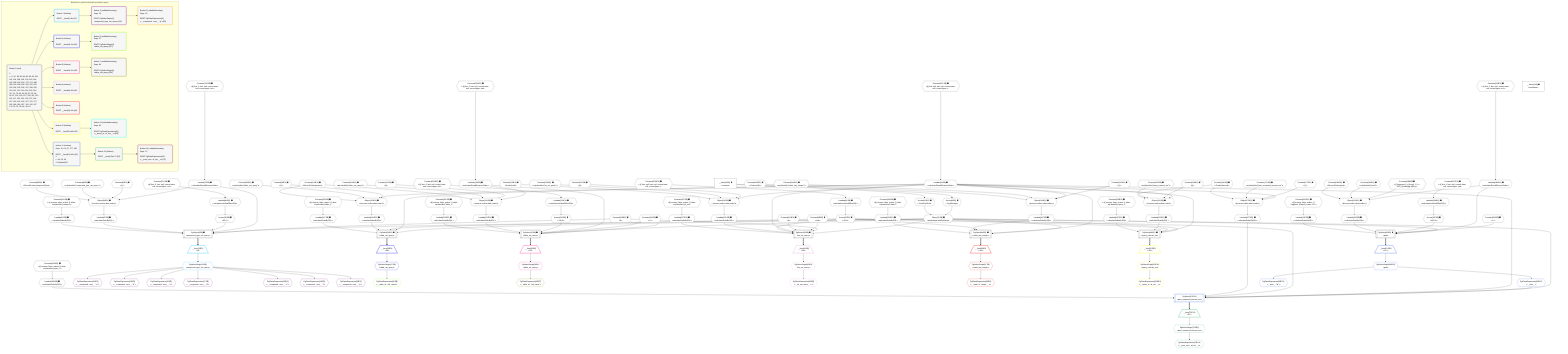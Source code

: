 %%{init: {'themeVariables': { 'fontSize': '12px'}}}%%
graph TD
    classDef path fill:#eee,stroke:#000,color:#000
    classDef plan fill:#fff,stroke-width:1px,color:#000
    classDef itemplan fill:#fff,stroke-width:2px,color:#000
    classDef unbatchedplan fill:#dff,stroke-width:1px,color:#000
    classDef sideeffectplan fill:#fcc,stroke-width:2px,color:#000
    classDef bucket fill:#f6f6f6,color:#000,stroke-width:2px,text-align:left


    %% plan dependencies
    PgSelect39[["PgSelect[39∈0] ➊<br />ᐸint_set_queryᐳ"]]:::plan
    Object11{{"Object[11∈0] ➊<br />ᐸ{pgSettings,withPgClient}ᐳ"}}:::plan
    Constant198{{"Constant[198∈0] ➊<br />ᐸ5ᐳ"}}:::plan
    Constant38{{"Constant[38∈0] ➊<br />ᐸnullᐳ"}}:::plan
    Constant200{{"Constant[200∈0] ➊<br />ᐸ6ᐳ"}}:::plan
    Lambda94{{"Lambda[94∈0] ➊<br />ᐸcalculateShouldReverseOrderᐳ"}}:::plan
    Access97{{"Access[97∈0] ➊<br />ᐸ96.0ᐳ"}}:::plan
    Lambda132{{"Lambda[132∈0] ➊<br />ᐸcalculateOrderBySQLᐳ"}}:::plan
    Lambda137{{"Lambda[137∈0] ➊<br />ᐸcalculateOrderBySQLᐳ"}}:::plan
    Object11 & Constant198 & Constant38 & Constant200 & Lambda94 & Access97 & Lambda132 & Lambda137 --> PgSelect39
    PgSelect31[["PgSelect[31∈0] ➊<br />ᐸtable_set_queryᐳ"]]:::plan
    Constant199{{"Constant[199∈0] ➊<br />ᐸ2ᐳ"}}:::plan
    Lambda109{{"Lambda[109∈0] ➊<br />ᐸcalculateShouldReverseOrderᐳ"}}:::plan
    Access112{{"Access[112∈0] ➊<br />ᐸ111.0ᐳ"}}:::plan
    Lambda117{{"Lambda[117∈0] ➊<br />ᐸcalculateOrderBySQLᐳ"}}:::plan
    Lambda122{{"Lambda[122∈0] ➊<br />ᐸcalculateOrderBySQLᐳ"}}:::plan
    Object11 & Constant199 & Constant199 & Lambda109 & Access112 & Lambda117 & Lambda122 --> PgSelect31
    PgSelect8[["PgSelect[8∈0] ➊<br />ᐸcompound_type_set_queryᐳ"]]:::plan
    Lambda78{{"Lambda[78∈0] ➊<br />ᐸcalculateShouldReverseOrderᐳ"}}:::plan
    Access82{{"Access[82∈0] ➊<br />ᐸ81.0ᐳ"}}:::plan
    Lambda87{{"Lambda[87∈0] ➊<br />ᐸcalculateOrderBySQLᐳ"}}:::plan
    Lambda92{{"Lambda[92∈0] ➊<br />ᐸcalculateOrderBySQLᐳ"}}:::plan
    Object11 & Constant198 & Lambda78 & Access82 & Lambda87 & Lambda92 --> PgSelect8
    PgSelect61[["PgSelect[61∈0] ➊<br />ᐸpostᐳ"]]:::plan
    Constant203{{"Constant[203∈0] ➊<br />ᐸ1ᐳ"}}:::plan
    Lambda184{{"Lambda[184∈0] ➊<br />ᐸcalculateShouldReverseOrderᐳ"}}:::plan
    Access187{{"Access[187∈0] ➊<br />ᐸ186.0ᐳ"}}:::plan
    Lambda192{{"Lambda[192∈0] ➊<br />ᐸcalculateOrderBySQLᐳ"}}:::plan
    Lambda197{{"Lambda[197∈0] ➊<br />ᐸcalculateOrderBySQLᐳ"}}:::plan
    Object11 & Constant203 & Lambda184 & Access187 & Lambda192 & Lambda197 --> PgSelect61
    PgSelect24[["PgSelect[24∈0] ➊<br />ᐸtable_set_queryᐳ"]]:::plan
    Lambda102{{"Lambda[102∈0] ➊<br />ᐸcalculateOrderBySQLᐳ"}}:::plan
    Lambda107{{"Lambda[107∈0] ➊<br />ᐸcalculateOrderBySQLᐳ"}}:::plan
    Object11 & Lambda94 & Access97 & Lambda102 & Lambda107 --> PgSelect24
    PgSelect44[["PgSelect[44∈0] ➊<br />ᐸstatic_big_integerᐳ"]]:::plan
    Lambda147{{"Lambda[147∈0] ➊<br />ᐸcalculateOrderBySQLᐳ"}}:::plan
    Lambda152{{"Lambda[152∈0] ➊<br />ᐸcalculateOrderBySQLᐳ"}}:::plan
    Object11 & Lambda94 & Access97 & Lambda147 & Lambda152 --> PgSelect44
    PgSelect49[["PgSelect[49∈0] ➊<br />ᐸquery_interval_setᐳ"]]:::plan
    Lambda162{{"Lambda[162∈0] ➊<br />ᐸcalculateOrderBySQLᐳ"}}:::plan
    Lambda167{{"Lambda[167∈0] ➊<br />ᐸcalculateOrderBySQLᐳ"}}:::plan
    Object11 & Lambda94 & Access97 & Lambda162 & Lambda167 --> PgSelect49
    Object86{{"Object[86∈0] ➊<br />ᐸ{reverse,orders,alias,codec}ᐳ"}}:::plan
    Constant83{{"Constant[83∈0] ➊<br />ᐸ[]ᐳ"}}:::plan
    Constant84{{"Constant[84∈0] ➊<br />ᐸsql.identifier(”compound_type_set_query”)ᐳ"}}:::plan
    Constant85{{"Constant[85∈0] ➊<br />ᐸRecordCodec(compoundType)ᐳ"}}:::plan
    Lambda78 & Constant83 & Constant84 & Constant85 --> Object86
    Object101{{"Object[101∈0] ➊<br />ᐸ{reverse,orders,alias,codec}ᐳ"}}:::plan
    Constant98{{"Constant[98∈0] ➊<br />ᐸ[]ᐳ"}}:::plan
    Constant99{{"Constant[99∈0] ➊<br />ᐸsql.identifier(”table_set_query”)ᐳ"}}:::plan
    Constant100{{"Constant[100∈0] ➊<br />ᐸRecordCodec(person)ᐳ"}}:::plan
    Lambda94 & Constant98 & Constant99 & Constant100 --> Object101
    Object116{{"Object[116∈0] ➊<br />ᐸ{reverse,orders,alias,codec}ᐳ"}}:::plan
    Constant113{{"Constant[113∈0] ➊<br />ᐸ[]ᐳ"}}:::plan
    Constant114{{"Constant[114∈0] ➊<br />ᐸsql.identifier(”table_set_query”)ᐳ"}}:::plan
    Lambda109 & Constant113 & Constant114 & Constant100 --> Object116
    Object131{{"Object[131∈0] ➊<br />ᐸ{reverse,orders,alias,codec}ᐳ"}}:::plan
    Constant128{{"Constant[128∈0] ➊<br />ᐸ[]ᐳ"}}:::plan
    Constant129{{"Constant[129∈0] ➊<br />ᐸsql.identifier(”int_set_query”)ᐳ"}}:::plan
    Constant130{{"Constant[130∈0] ➊<br />ᐸCodec(int4)ᐳ"}}:::plan
    Lambda94 & Constant128 & Constant129 & Constant130 --> Object131
    Object146{{"Object[146∈0] ➊<br />ᐸ{reverse,orders,alias,codec}ᐳ"}}:::plan
    Constant143{{"Constant[143∈0] ➊<br />ᐸ[]ᐳ"}}:::plan
    Constant144{{"Constant[144∈0] ➊<br />ᐸsql.identifier(”static_big_integer”)ᐳ"}}:::plan
    Constant145{{"Constant[145∈0] ➊<br />ᐸCodec(int8)ᐳ"}}:::plan
    Lambda94 & Constant143 & Constant144 & Constant145 --> Object146
    Object161{{"Object[161∈0] ➊<br />ᐸ{reverse,orders,alias,codec}ᐳ"}}:::plan
    Constant158{{"Constant[158∈0] ➊<br />ᐸ[]ᐳ"}}:::plan
    Constant159{{"Constant[159∈0] ➊<br />ᐸsql.identifier(”query_interval_set”)ᐳ"}}:::plan
    Constant160{{"Constant[160∈0] ➊<br />ᐸCodec(interval)ᐳ"}}:::plan
    Lambda94 & Constant158 & Constant159 & Constant160 --> Object161
    Object176{{"Object[176∈0] ➊<br />ᐸ{reverse,orders,alias,codec}ᐳ"}}:::plan
    Constant173{{"Constant[173∈0] ➊<br />ᐸ[]ᐳ"}}:::plan
    Constant174{{"Constant[174∈0] ➊<br />ᐸsql.identifier(”post_computed_interval_set”)ᐳ"}}:::plan
    Lambda94 & Constant173 & Constant174 & Constant160 --> Object176
    Object191{{"Object[191∈0] ➊<br />ᐸ{reverse,orders,alias,codec}ᐳ"}}:::plan
    Constant188{{"Constant[188∈0] ➊<br />ᐸ[ { fragment: { n: [Array], f: 0, c: 266, [Symbol(pg-sql2-tyᐳ"}}:::plan
    Constant189{{"Constant[189∈0] ➊<br />ᐸsql.identifier(”post”)ᐳ"}}:::plan
    Constant190{{"Constant[190∈0] ➊<br />ᐸRecordCodec(post)ᐳ"}}:::plan
    Lambda184 & Constant188 & Constant189 & Constant190 --> Object191
    Access9{{"Access[9∈0] ➊<br />ᐸ2.pgSettingsᐳ"}}:::plan
    Access10{{"Access[10∈0] ➊<br />ᐸ2.withPgClientᐳ"}}:::plan
    Access9 & Access10 --> Object11
    __Value2["__Value[2∈0] ➊<br />ᐸcontextᐳ"]:::plan
    __Value2 --> Access9
    __Value2 --> Access10
    Constant212{{"Constant[212∈0] ➊<br />ᐸ§{ first: 5, last: null, cursorLower: null, cursorUpper: nulᐳ"}}:::plan
    Constant212 --> Lambda78
    Lambda81{{"Lambda[81∈0] ➊<br />ᐸcalculateLimitAndOffsetSQLᐳ"}}:::plan
    Constant213{{"Constant[213∈0] ➊<br />ᐸ§{ first: 5, last: null, cursorLower: null, cursorUpper: nulᐳ"}}:::plan
    Constant213 --> Lambda81
    Lambda81 --> Access82
    Object86 --> Lambda87
    Constant204{{"Constant[204∈0] ➊<br />ᐸ§{ reverse: false, orders: [], alias: sql.identifier(”compouᐳ"}}:::plan
    Constant204 --> Lambda92
    Constant201{{"Constant[201∈0] ➊<br />ᐸ§{ first: null, last: null, cursorLower: null, cursorUpper: ᐳ"}}:::plan
    Constant201 --> Lambda94
    Lambda96{{"Lambda[96∈0] ➊<br />ᐸcalculateLimitAndOffsetSQLᐳ"}}:::plan
    Constant202{{"Constant[202∈0] ➊<br />ᐸ§{ first: null, last: null, cursorLower: null, cursorUpper: ᐳ"}}:::plan
    Constant202 --> Lambda96
    Lambda96 --> Access97
    Object101 --> Lambda102
    Constant205{{"Constant[205∈0] ➊<br />ᐸ§{ reverse: false, orders: [], alias: sql.identifier(”table_ᐳ"}}:::plan
    Constant205 --> Lambda107
    Constant214{{"Constant[214∈0] ➊<br />ᐸ§{ first: 2, last: null, cursorLower: null, cursorUpper: nulᐳ"}}:::plan
    Constant214 --> Lambda109
    Lambda111{{"Lambda[111∈0] ➊<br />ᐸcalculateLimitAndOffsetSQLᐳ"}}:::plan
    Constant215{{"Constant[215∈0] ➊<br />ᐸ§{ first: 2, last: null, cursorLower: null, cursorUpper: nulᐳ"}}:::plan
    Constant215 --> Lambda111
    Lambda111 --> Access112
    Object116 --> Lambda117
    Constant206{{"Constant[206∈0] ➊<br />ᐸ§{ reverse: false, orders: [], alias: sql.identifier(”table_ᐳ"}}:::plan
    Constant206 --> Lambda122
    Object131 --> Lambda132
    Constant207{{"Constant[207∈0] ➊<br />ᐸ§{ reverse: false, orders: [], alias: sql.identifier(”int_seᐳ"}}:::plan
    Constant207 --> Lambda137
    Object146 --> Lambda147
    Constant208{{"Constant[208∈0] ➊<br />ᐸ§{ reverse: false, orders: [], alias: sql.identifier(”staticᐳ"}}:::plan
    Constant208 --> Lambda152
    Object161 --> Lambda162
    Constant209{{"Constant[209∈0] ➊<br />ᐸ§{ reverse: false, orders: [], alias: sql.identifier(”query_ᐳ"}}:::plan
    Constant209 --> Lambda167
    Lambda177{{"Lambda[177∈0] ➊<br />ᐸcalculateOrderBySQLᐳ"}}:::plan
    Object176 --> Lambda177
    Lambda182{{"Lambda[182∈0] ➊<br />ᐸcalculateOrderBySQLᐳ"}}:::plan
    Constant210{{"Constant[210∈0] ➊<br />ᐸ§{ reverse: false, orders: [], alias: sql.identifier(”post_cᐳ"}}:::plan
    Constant210 --> Lambda182
    Constant216{{"Constant[216∈0] ➊<br />ᐸ§{ first: 1, last: null, cursorLower: null, cursorUpper: nulᐳ"}}:::plan
    Constant216 --> Lambda184
    Lambda186{{"Lambda[186∈0] ➊<br />ᐸcalculateLimitAndOffsetSQLᐳ"}}:::plan
    Constant217{{"Constant[217∈0] ➊<br />ᐸ§{ first: 1, last: null, cursorLower: null, cursorUpper: nulᐳ"}}:::plan
    Constant217 --> Lambda186
    Lambda186 --> Access187
    Object191 --> Lambda192
    Constant211{{"Constant[211∈0] ➊<br />ᐸ§{ reverse: false, orders: [ { fragment: [Object], codec: Coᐳ"}}:::plan
    Constant211 --> Lambda197
    __Value4["__Value[4∈0] ➊<br />ᐸrootValueᐳ"]:::plan
    __Item12[/"__Item[12∈1]<br />ᐸ8ᐳ"\]:::itemplan
    PgSelect8 ==> __Item12
    PgSelectSingle13{{"PgSelectSingle[13∈1]<br />ᐸcompound_type_set_queryᐳ"}}:::plan
    __Item12 --> PgSelectSingle13
    PgClassExpression14{{"PgClassExpression[14∈2]<br />ᐸ__compound...uery__.”a”ᐳ"}}:::plan
    PgSelectSingle13 --> PgClassExpression14
    PgClassExpression15{{"PgClassExpression[15∈2]<br />ᐸ__compound...uery__.”b”ᐳ"}}:::plan
    PgSelectSingle13 --> PgClassExpression15
    PgClassExpression16{{"PgClassExpression[16∈2]<br />ᐸ__compound...uery__.”c”ᐳ"}}:::plan
    PgSelectSingle13 --> PgClassExpression16
    PgClassExpression17{{"PgClassExpression[17∈2]<br />ᐸ__compound...uery__.”d”ᐳ"}}:::plan
    PgSelectSingle13 --> PgClassExpression17
    PgClassExpression18{{"PgClassExpression[18∈2]<br />ᐸ__compound...uery__.”e”ᐳ"}}:::plan
    PgSelectSingle13 --> PgClassExpression18
    PgClassExpression19{{"PgClassExpression[19∈2]<br />ᐸ__compound...uery__.”f”ᐳ"}}:::plan
    PgSelectSingle13 --> PgClassExpression19
    PgClassExpression20{{"PgClassExpression[20∈2]<br />ᐸ__compound...uery__.”g”ᐳ"}}:::plan
    PgSelectSingle13 --> PgClassExpression20
    __Item26[/"__Item[26∈4]<br />ᐸ24ᐳ"\]:::itemplan
    PgSelect24 ==> __Item26
    PgSelectSingle27{{"PgSelectSingle[27∈4]<br />ᐸtable_set_queryᐳ"}}:::plan
    __Item26 --> PgSelectSingle27
    PgClassExpression28{{"PgClassExpression[28∈5]<br />ᐸ__table_se...full_name”ᐳ"}}:::plan
    PgSelectSingle27 --> PgClassExpression28
    __Item33[/"__Item[33∈6]<br />ᐸ31ᐳ"\]:::itemplan
    PgSelect31 ==> __Item33
    PgSelectSingle34{{"PgSelectSingle[34∈6]<br />ᐸtable_set_queryᐳ"}}:::plan
    __Item33 --> PgSelectSingle34
    PgClassExpression35{{"PgClassExpression[35∈7]<br />ᐸ__table_se...full_name”ᐳ"}}:::plan
    PgSelectSingle34 --> PgClassExpression35
    __Item41[/"__Item[41∈8]<br />ᐸ39ᐳ"\]:::itemplan
    PgSelect39 ==> __Item41
    PgSelectSingle42{{"PgSelectSingle[42∈8]<br />ᐸint_set_queryᐳ"}}:::plan
    __Item41 --> PgSelectSingle42
    PgClassExpression43{{"PgClassExpression[43∈8]<br />ᐸ__int_set_query__.vᐳ"}}:::plan
    PgSelectSingle42 --> PgClassExpression43
    __Item46[/"__Item[46∈9]<br />ᐸ44ᐳ"\]:::itemplan
    PgSelect44 ==> __Item46
    PgSelectSingle47{{"PgSelectSingle[47∈9]<br />ᐸstatic_big_integerᐳ"}}:::plan
    __Item46 --> PgSelectSingle47
    PgClassExpression48{{"PgClassExpression[48∈9]<br />ᐸ__static_b...nteger__.vᐳ"}}:::plan
    PgSelectSingle47 --> PgClassExpression48
    __Item51[/"__Item[51∈10]<br />ᐸ49ᐳ"\]:::itemplan
    PgSelect49 ==> __Item51
    PgSelectSingle52{{"PgSelectSingle[52∈10]<br />ᐸquery_interval_setᐳ"}}:::plan
    __Item51 --> PgSelectSingle52
    PgClassExpression53{{"PgClassExpression[53∈10]<br />ᐸ__query_in...al_set__.vᐳ"}}:::plan
    PgSelectSingle52 --> PgClassExpression53
    PgSelect67[["PgSelect[67∈12]<br />ᐸpost_computed_interval_setᐳ"]]:::plan
    PgClassExpression66{{"PgClassExpression[66∈12]<br />ᐸ__post__ᐳ"}}:::plan
    Object11 & PgClassExpression66 & Lambda94 & Access97 & Lambda177 & Lambda182 --> PgSelect67
    __Item63[/"__Item[63∈12]<br />ᐸ61ᐳ"\]:::itemplan
    PgSelect61 ==> __Item63
    PgSelectSingle64{{"PgSelectSingle[64∈12]<br />ᐸpostᐳ"}}:::plan
    __Item63 --> PgSelectSingle64
    PgClassExpression65{{"PgClassExpression[65∈12]<br />ᐸ__post__.”id”ᐳ"}}:::plan
    PgSelectSingle64 --> PgClassExpression65
    PgSelectSingle64 --> PgClassExpression66
    __Item71[/"__Item[71∈13]<br />ᐸ67ᐳ"\]:::itemplan
    PgSelect67 ==> __Item71
    PgSelectSingle72{{"PgSelectSingle[72∈13]<br />ᐸpost_computed_interval_setᐳ"}}:::plan
    __Item71 --> PgSelectSingle72
    PgClassExpression73{{"PgClassExpression[73∈13]<br />ᐸ__post_com...al_set__.vᐳ"}}:::plan
    PgSelectSingle72 --> PgClassExpression73

    %% define steps

    subgraph "Buckets for queries/v4/simple-procedure-query"
    Bucket0("Bucket 0 (root)<br /><br />1: <br />ᐳ: 9, 10, 38, 83, 84, 85, 98, 99, 100, 113, 114, 128, 129, 130, 143, 144, 145, 158, 159, 160, 173, 174, 188, 189, 190, 198, 199, 200, 201, 202, 203, 204, 205, 206, 207, 208, 209, 210, 211, 212, 213, 214, 215, 216, 217, 11, 78, 81, 82, 86, 87, 92, 94, 96, 97, 101, 102, 107, 109, 111, 112, 116, 117, 122, 131, 132, 137, 146, 147, 152, 161, 162, 167, 176, 177, 182, 184, 186, 187, 191, 192, 197<br />2: 8, 24, 31, 39, 44, 49, 61"):::bucket
    classDef bucket0 stroke:#696969
    class Bucket0,__Value2,__Value4,PgSelect8,Access9,Access10,Object11,PgSelect24,PgSelect31,Constant38,PgSelect39,PgSelect44,PgSelect49,PgSelect61,Lambda78,Lambda81,Access82,Constant83,Constant84,Constant85,Object86,Lambda87,Lambda92,Lambda94,Lambda96,Access97,Constant98,Constant99,Constant100,Object101,Lambda102,Lambda107,Lambda109,Lambda111,Access112,Constant113,Constant114,Object116,Lambda117,Lambda122,Constant128,Constant129,Constant130,Object131,Lambda132,Lambda137,Constant143,Constant144,Constant145,Object146,Lambda147,Lambda152,Constant158,Constant159,Constant160,Object161,Lambda162,Lambda167,Constant173,Constant174,Object176,Lambda177,Lambda182,Lambda184,Lambda186,Access187,Constant188,Constant189,Constant190,Object191,Lambda192,Lambda197,Constant198,Constant199,Constant200,Constant201,Constant202,Constant203,Constant204,Constant205,Constant206,Constant207,Constant208,Constant209,Constant210,Constant211,Constant212,Constant213,Constant214,Constant215,Constant216,Constant217 bucket0
    Bucket1("Bucket 1 (listItem)<br /><br />ROOT __Item{1}ᐸ8ᐳ[12]"):::bucket
    classDef bucket1 stroke:#00bfff
    class Bucket1,__Item12,PgSelectSingle13 bucket1
    Bucket2("Bucket 2 (nullableBoundary)<br />Deps: 13<br /><br />ROOT PgSelectSingle{1}ᐸcompound_type_set_queryᐳ[13]"):::bucket
    classDef bucket2 stroke:#7f007f
    class Bucket2,PgClassExpression14,PgClassExpression15,PgClassExpression16,PgClassExpression17,PgClassExpression18,PgClassExpression19,PgClassExpression20 bucket2
    Bucket3("Bucket 3 (nullableBoundary)<br />Deps: 20<br /><br />ROOT PgClassExpression{2}ᐸ__compound...uery__.”g”ᐳ[20]"):::bucket
    classDef bucket3 stroke:#ffa500
    class Bucket3 bucket3
    Bucket4("Bucket 4 (listItem)<br /><br />ROOT __Item{4}ᐸ24ᐳ[26]"):::bucket
    classDef bucket4 stroke:#0000ff
    class Bucket4,__Item26,PgSelectSingle27 bucket4
    Bucket5("Bucket 5 (nullableBoundary)<br />Deps: 27<br /><br />ROOT PgSelectSingle{4}ᐸtable_set_queryᐳ[27]"):::bucket
    classDef bucket5 stroke:#7fff00
    class Bucket5,PgClassExpression28 bucket5
    Bucket6("Bucket 6 (listItem)<br /><br />ROOT __Item{6}ᐸ31ᐳ[33]"):::bucket
    classDef bucket6 stroke:#ff1493
    class Bucket6,__Item33,PgSelectSingle34 bucket6
    Bucket7("Bucket 7 (nullableBoundary)<br />Deps: 34<br /><br />ROOT PgSelectSingle{6}ᐸtable_set_queryᐳ[34]"):::bucket
    classDef bucket7 stroke:#808000
    class Bucket7,PgClassExpression35 bucket7
    Bucket8("Bucket 8 (listItem)<br /><br />ROOT __Item{8}ᐸ39ᐳ[41]"):::bucket
    classDef bucket8 stroke:#dda0dd
    class Bucket8,__Item41,PgSelectSingle42,PgClassExpression43 bucket8
    Bucket9("Bucket 9 (listItem)<br /><br />ROOT __Item{9}ᐸ44ᐳ[46]"):::bucket
    classDef bucket9 stroke:#ff0000
    class Bucket9,__Item46,PgSelectSingle47,PgClassExpression48 bucket9
    Bucket10("Bucket 10 (listItem)<br /><br />ROOT __Item{10}ᐸ49ᐳ[51]"):::bucket
    classDef bucket10 stroke:#ffff00
    class Bucket10,__Item51,PgSelectSingle52,PgClassExpression53 bucket10
    Bucket11("Bucket 11 (nullableBoundary)<br />Deps: 53<br /><br />ROOT PgClassExpression{10}ᐸ__query_in...al_set__.vᐳ[53]"):::bucket
    classDef bucket11 stroke:#00ffff
    class Bucket11 bucket11
    Bucket12("Bucket 12 (listItem)<br />Deps: 11, 94, 97, 177, 182<br /><br />ROOT __Item{12}ᐸ61ᐳ[63]<br />1: <br />ᐳ: 64, 65, 66<br />2: PgSelect[67]"):::bucket
    classDef bucket12 stroke:#4169e1
    class Bucket12,__Item63,PgSelectSingle64,PgClassExpression65,PgClassExpression66,PgSelect67 bucket12
    Bucket13("Bucket 13 (listItem)<br /><br />ROOT __Item{13}ᐸ67ᐳ[71]"):::bucket
    classDef bucket13 stroke:#3cb371
    class Bucket13,__Item71,PgSelectSingle72,PgClassExpression73 bucket13
    Bucket14("Bucket 14 (nullableBoundary)<br />Deps: 73<br /><br />ROOT PgClassExpression{13}ᐸ__post_com...al_set__.vᐳ[73]"):::bucket
    classDef bucket14 stroke:#a52a2a
    class Bucket14 bucket14
    Bucket0 --> Bucket1 & Bucket4 & Bucket6 & Bucket8 & Bucket9 & Bucket10 & Bucket12
    Bucket1 --> Bucket2
    Bucket2 --> Bucket3
    Bucket4 --> Bucket5
    Bucket6 --> Bucket7
    Bucket10 --> Bucket11
    Bucket12 --> Bucket13
    Bucket13 --> Bucket14
    end